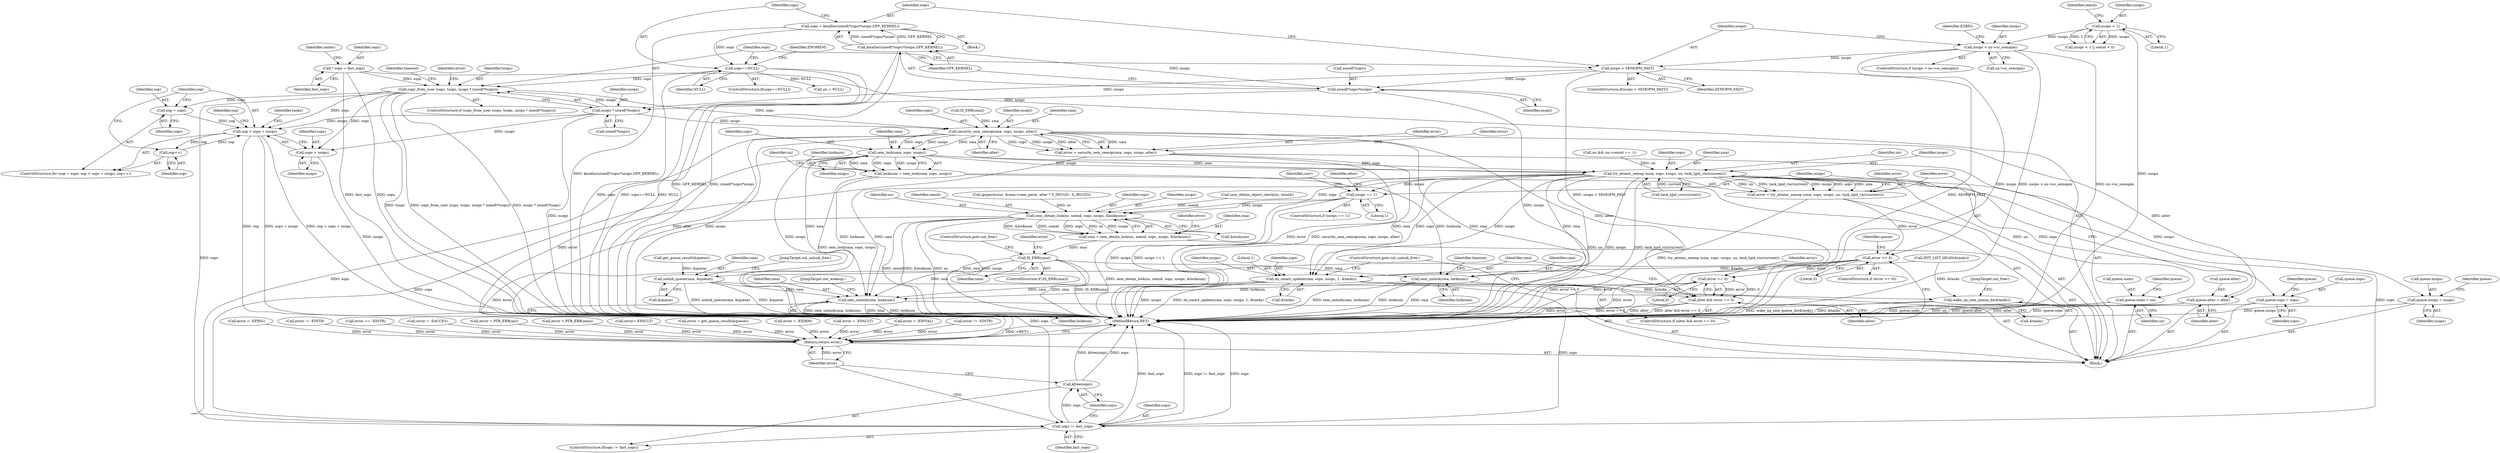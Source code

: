 digraph "0_linux_6062a8dc0517bce23e3c2f7d2fea5e22411269a3_0@API" {
"1000199" [label="(Call,copy_from_user (sops, tsops, nsops * sizeof(*tsops)))"];
"1000128" [label="(Call,* sops = fast_sops)"];
"1000192" [label="(Call,sops==NULL)"];
"1000182" [label="(Call,sops = kmalloc(sizeof(*sops)*nsops,GFP_KERNEL))"];
"1000184" [label="(Call,kmalloc(sizeof(*sops)*nsops,GFP_KERNEL))"];
"1000185" [label="(Call,sizeof(*sops)*nsops)"];
"1000178" [label="(Call,nsops > SEMOPM_FAST)"];
"1000169" [label="(Call,nsops > ns->sc_semopm)"];
"1000159" [label="(Call,nsops < 1)"];
"1000202" [label="(Call,nsops * sizeof(*tsops))"];
"1000264" [label="(Call,sop = sops)"];
"1000267" [label="(Call,sop < sops + nsops)"];
"1000272" [label="(Call,sop++)"];
"1000269" [label="(Call,sops + nsops)"];
"1000378" [label="(Call,security_sem_semop(sma, sops, nsops, alter))"];
"1000376" [label="(Call,error = security_sem_semop(sma, sops, nsops, alter))"];
"1000632" [label="(Return,return error;)"];
"1000394" [label="(Call,sem_lock(sma, sops, nsops))"];
"1000392" [label="(Call,locknum = sem_lock(sma, sops, nsops))"];
"1000543" [label="(Call,sem_unlock(sma, locknum))"];
"1000618" [label="(Call,sem_unlock(sma, locknum))"];
"1000410" [label="(Call,try_atomic_semop (sma, sops, nsops, un, task_tgid_vnr(current)))"];
"1000408" [label="(Call,error = try_atomic_semop (sma, sops, nsops, un, task_tgid_vnr(current)))"];
"1000418" [label="(Call,error <= 0)"];
"1000425" [label="(Call,error == 0)"];
"1000423" [label="(Call,alter && error == 0)"];
"1000428" [label="(Call,do_smart_update(sma, sops, nsops, 1, &tasks))"];
"1000622" [label="(Call,wake_up_sem_queue_do(&tasks))"];
"1000627" [label="(Call,sops != fast_sops)"];
"1000630" [label="(Call,kfree(sops))"];
"1000436" [label="(Call,queue.sops = sops)"];
"1000441" [label="(Call,queue.nsops = nsops)"];
"1000446" [label="(Call,queue.undo = un)"];
"1000463" [label="(Call,nsops == 1)"];
"1000569" [label="(Call,sem_obtain_lock(ns, semid, sops, nsops, &locknum))"];
"1000567" [label="(Call,sma = sem_obtain_lock(ns, semid, sops, nsops, &locknum))"];
"1000582" [label="(Call,IS_ERR(sma))"];
"1000613" [label="(Call,unlink_queue(sma, &queue))"];
"1000457" [label="(Call,queue.alter = alter)"];
"1000204" [label="(Call,sizeof(*tsops))"];
"1000576" [label="(Call,error = get_queue_result(&queue))"];
"1000465" [label="(Literal,1)"];
"1000400" [label="(Identifier,un)"];
"1000177" [label="(ControlStructure,if(nsops > SEMOPM_FAST))"];
"1000629" [label="(Identifier,fast_sops)"];
"1000438" [label="(Identifier,queue)"];
"1000388" [label="(Call,error = -EIDRM)"];
"1000226" [label="(Call,error = -EFAULT)"];
"1000443" [label="(Identifier,queue)"];
"1000544" [label="(Identifier,sma)"];
"1000420" [label="(Literal,0)"];
"1000573" [label="(Identifier,nsops)"];
"1000463" [label="(Call,nsops == 1)"];
"1000203" [label="(Identifier,nsops)"];
"1000623" [label="(Call,&tasks)"];
"1000264" [label="(Call,sop = sops)"];
"1000458" [label="(Call,queue.alter)"];
"1000399" [label="(Call,un && un->semid == -1)"];
"1000567" [label="(Call,sma = sem_obtain_lock(ns, semid, sops, nsops, &locknum))"];
"1000630" [label="(Call,kfree(sops))"];
"1000250" [label="(Call,error = -EINVAL)"];
"1000129" [label="(Identifier,sops)"];
"1000272" [label="(Call,sop++)"];
"1000417" [label="(ControlStructure,if (error <= 0))"];
"1000442" [label="(Call,queue.nsops)"];
"1000547" [label="(Identifier,timeout)"];
"1000183" [label="(Identifier,sops)"];
"1000615" [label="(Call,&queue)"];
"1000201" [label="(Identifier,tsops)"];
"1000428" [label="(Call,do_smart_update(sma, sops, nsops, 1, &tasks))"];
"1000135" [label="(Identifier,undos)"];
"1000432" [label="(Literal,1)"];
"1000332" [label="(Call,sem_obtain_object_check(ns, semid))"];
"1000180" [label="(Identifier,SEMOPM_FAST)"];
"1000450" [label="(Identifier,un)"];
"1000268" [label="(Identifier,sop)"];
"1000426" [label="(Identifier,error)"];
"1000179" [label="(Identifier,nsops)"];
"1000181" [label="(Block,)"];
"1000270" [label="(Identifier,sops)"];
"1000628" [label="(Identifier,sops)"];
"1000185" [label="(Call,sizeof(*sops)*nsops)"];
"1000199" [label="(Call,copy_from_user (sops, tsops, nsops * sizeof(*tsops)))"];
"1000423" [label="(Call,alter && error == 0)"];
"1000209" [label="(Identifier,error)"];
"1000560" [label="(Call,error != -EINTR)"];
"1000570" [label="(Identifier,ns)"];
"1000194" [label="(Identifier,NULL)"];
"1000336" [label="(Call,IS_ERR(sma))"];
"1000265" [label="(Identifier,sop)"];
"1000168" [label="(ControlStructure,if (nsops > ns->sc_semopm))"];
"1000568" [label="(Identifier,sma)"];
"1000424" [label="(Identifier,alter)"];
"1000632" [label="(Return,return error;)"];
"1000625" [label="(JumpTarget,out_free:)"];
"1000381" [label="(Identifier,nsops)"];
"1000433" [label="(Call,&tasks)"];
"1000119" [label="(Block,)"];
"1000429" [label="(Identifier,sma)"];
"1000159" [label="(Call,nsops < 1)"];
"1000198" [label="(ControlStructure,if (copy_from_user (sops, tsops, nsops * sizeof(*tsops))))"];
"1000191" [label="(ControlStructure,if(sops==NULL))"];
"1000418" [label="(Call,error <= 0)"];
"1000392" [label="(Call,locknum = sem_lock(sma, sops, nsops))"];
"1000415" [label="(Call,task_tgid_vnr(current))"];
"1000419" [label="(Identifier,error)"];
"1000410" [label="(Call,try_atomic_semop (sma, sops, nsops, un, task_tgid_vnr(current)))"];
"1000588" [label="(Identifier,error)"];
"1000345" [label="(Call,error = -EFBIG)"];
"1000571" [label="(Identifier,semid)"];
"1000577" [label="(Identifier,error)"];
"1000189" [label="(Identifier,nsops)"];
"1000376" [label="(Call,error = security_sem_semop(sma, sops, nsops, alter))"];
"1000382" [label="(Identifier,alter)"];
"1000384" [label="(Identifier,error)"];
"1000306" [label="(Identifier,tasks)"];
"1000326" [label="(Call,un = NULL)"];
"1000446" [label="(Call,queue.undo = un)"];
"1000437" [label="(Call,queue.sops)"];
"1000412" [label="(Identifier,sops)"];
"1000543" [label="(Call,sem_unlock(sma, locknum))"];
"1000396" [label="(Identifier,sops)"];
"1000448" [label="(Identifier,queue)"];
"1000427" [label="(Literal,0)"];
"1000393" [label="(Identifier,locknum)"];
"1000634" [label="(MethodReturn,RET)"];
"1000582" [label="(Call,IS_ERR(sma))"];
"1000379" [label="(Identifier,sma)"];
"1000169" [label="(Call,nsops > ns->sc_semopm)"];
"1000263" [label="(ControlStructure,for (sop = sops; sop < sops + nsops; sop++))"];
"1000190" [label="(Identifier,GFP_KERNEL)"];
"1000161" [label="(Literal,1)"];
"1000267" [label="(Call,sop < sops + nsops)"];
"1000613" [label="(Call,unlink_queue(sma, &queue))"];
"1000409" [label="(Identifier,error)"];
"1000440" [label="(Identifier,sops)"];
"1000461" [label="(Identifier,alter)"];
"1000585" [label="(ControlStructure,goto out_free;)"];
"1000626" [label="(ControlStructure,if(sops != fast_sops))"];
"1000200" [label="(Identifier,sops)"];
"1000627" [label="(Call,sops != fast_sops)"];
"1000184" [label="(Call,kmalloc(sizeof(*sops)*nsops,GFP_KERNEL))"];
"1000186" [label="(Call,sizeof(*sops))"];
"1000411" [label="(Identifier,sma)"];
"1000435" [label="(ControlStructure,goto out_unlock_free;)"];
"1000583" [label="(Identifier,sma)"];
"1000380" [label="(Identifier,sops)"];
"1000569" [label="(Call,sem_obtain_lock(ns, semid, sops, nsops, &locknum))"];
"1000447" [label="(Call,queue.undo)"];
"1000377" [label="(Identifier,error)"];
"1000269" [label="(Call,sops + nsops)"];
"1000266" [label="(Identifier,sops)"];
"1000441" [label="(Call,queue.nsops = nsops)"];
"1000197" [label="(Identifier,ENOMEM)"];
"1000620" [label="(Identifier,locknum)"];
"1000587" [label="(Call,error != -EINTR)"];
"1000363" [label="(Call,ipcperms(ns, &sma->sem_perm, alter ? S_IWUGO : S_IRUGO))"];
"1000176" [label="(Identifier,E2BIG)"];
"1000431" [label="(Identifier,nsops)"];
"1000614" [label="(Identifier,sma)"];
"1000170" [label="(Identifier,nsops)"];
"1000619" [label="(Identifier,sma)"];
"1000158" [label="(Call,nsops < 1 || semid < 0)"];
"1000502" [label="(Identifier,alter)"];
"1000271" [label="(Identifier,nsops)"];
"1000163" [label="(Identifier,semid)"];
"1000445" [label="(Identifier,nsops)"];
"1000545" [label="(Identifier,locknum)"];
"1000304" [label="(Call,INIT_LIST_HEAD(&tasks))"];
"1000633" [label="(Identifier,error)"];
"1000574" [label="(Call,&locknum)"];
"1000617" [label="(JumpTarget,out_unlock_free:)"];
"1000572" [label="(Identifier,sops)"];
"1000394" [label="(Call,sem_lock(sma, sops, nsops))"];
"1000193" [label="(Identifier,sops)"];
"1000414" [label="(Identifier,un)"];
"1000605" [label="(Call,error == -EINTR)"];
"1000464" [label="(Identifier,nsops)"];
"1000192" [label="(Call,sops==NULL)"];
"1000378" [label="(Call,security_sem_semop(sma, sops, nsops, alter))"];
"1000128" [label="(Call,* sops = fast_sops)"];
"1000436" [label="(Call,queue.sops = sops)"];
"1000469" [label="(Identifier,curr)"];
"1000581" [label="(ControlStructure,if (IS_ERR(sma)))"];
"1000182" [label="(Call,sops = kmalloc(sizeof(*sops)*nsops,GFP_KERNEL))"];
"1000578" [label="(Call,get_queue_result(&queue))"];
"1000622" [label="(Call,wake_up_sem_queue_do(&tasks))"];
"1000453" [label="(Identifier,queue)"];
"1000171" [label="(Call,ns->sc_semopm)"];
"1000408" [label="(Call,error = try_atomic_semop (sma, sops, nsops, un, task_tgid_vnr(current)))"];
"1000214" [label="(Identifier,timeout)"];
"1000395" [label="(Identifier,sma)"];
"1000618" [label="(Call,sem_unlock(sma, locknum))"];
"1000178" [label="(Call,nsops > SEMOPM_FAST)"];
"1000130" [label="(Identifier,fast_sops)"];
"1000457" [label="(Call,queue.alter = alter)"];
"1000397" [label="(Identifier,nsops)"];
"1000621" [label="(JumpTarget,out_wakeup:)"];
"1000413" [label="(Identifier,nsops)"];
"1000273" [label="(Identifier,sop)"];
"1000358" [label="(Call,error = -EACCES)"];
"1000425" [label="(Call,error == 0)"];
"1000319" [label="(Call,error = PTR_ERR(un))"];
"1000340" [label="(Call,error = PTR_ERR(sma))"];
"1000430" [label="(Identifier,sops)"];
"1000631" [label="(Identifier,sops)"];
"1000422" [label="(ControlStructure,if (alter && error == 0))"];
"1000208" [label="(Call,error=-EFAULT)"];
"1000278" [label="(Identifier,sop)"];
"1000160" [label="(Identifier,nsops)"];
"1000462" [label="(ControlStructure,if (nsops == 1))"];
"1000202" [label="(Call,nsops * sizeof(*tsops))"];
"1000199" -> "1000198"  [label="AST: "];
"1000199" -> "1000202"  [label="CFG: "];
"1000200" -> "1000199"  [label="AST: "];
"1000201" -> "1000199"  [label="AST: "];
"1000202" -> "1000199"  [label="AST: "];
"1000209" -> "1000199"  [label="CFG: "];
"1000214" -> "1000199"  [label="CFG: "];
"1000199" -> "1000634"  [label="DDG: tsops"];
"1000199" -> "1000634"  [label="DDG: copy_from_user (sops, tsops, nsops * sizeof(*tsops))"];
"1000199" -> "1000634"  [label="DDG: nsops * sizeof(*tsops)"];
"1000128" -> "1000199"  [label="DDG: sops"];
"1000192" -> "1000199"  [label="DDG: sops"];
"1000202" -> "1000199"  [label="DDG: nsops"];
"1000199" -> "1000264"  [label="DDG: sops"];
"1000199" -> "1000267"  [label="DDG: sops"];
"1000199" -> "1000269"  [label="DDG: sops"];
"1000199" -> "1000378"  [label="DDG: sops"];
"1000199" -> "1000627"  [label="DDG: sops"];
"1000128" -> "1000119"  [label="AST: "];
"1000128" -> "1000130"  [label="CFG: "];
"1000129" -> "1000128"  [label="AST: "];
"1000130" -> "1000128"  [label="AST: "];
"1000135" -> "1000128"  [label="CFG: "];
"1000128" -> "1000634"  [label="DDG: fast_sops"];
"1000128" -> "1000634"  [label="DDG: sops"];
"1000192" -> "1000191"  [label="AST: "];
"1000192" -> "1000194"  [label="CFG: "];
"1000193" -> "1000192"  [label="AST: "];
"1000194" -> "1000192"  [label="AST: "];
"1000197" -> "1000192"  [label="CFG: "];
"1000200" -> "1000192"  [label="CFG: "];
"1000192" -> "1000634"  [label="DDG: NULL"];
"1000192" -> "1000634"  [label="DDG: sops"];
"1000192" -> "1000634"  [label="DDG: sops==NULL"];
"1000182" -> "1000192"  [label="DDG: sops"];
"1000192" -> "1000326"  [label="DDG: NULL"];
"1000182" -> "1000181"  [label="AST: "];
"1000182" -> "1000184"  [label="CFG: "];
"1000183" -> "1000182"  [label="AST: "];
"1000184" -> "1000182"  [label="AST: "];
"1000193" -> "1000182"  [label="CFG: "];
"1000182" -> "1000634"  [label="DDG: kmalloc(sizeof(*sops)*nsops,GFP_KERNEL)"];
"1000184" -> "1000182"  [label="DDG: sizeof(*sops)*nsops"];
"1000184" -> "1000182"  [label="DDG: GFP_KERNEL"];
"1000184" -> "1000190"  [label="CFG: "];
"1000185" -> "1000184"  [label="AST: "];
"1000190" -> "1000184"  [label="AST: "];
"1000184" -> "1000634"  [label="DDG: sizeof(*sops)*nsops"];
"1000184" -> "1000634"  [label="DDG: GFP_KERNEL"];
"1000185" -> "1000184"  [label="DDG: nsops"];
"1000185" -> "1000189"  [label="CFG: "];
"1000186" -> "1000185"  [label="AST: "];
"1000189" -> "1000185"  [label="AST: "];
"1000190" -> "1000185"  [label="CFG: "];
"1000185" -> "1000634"  [label="DDG: nsops"];
"1000178" -> "1000185"  [label="DDG: nsops"];
"1000185" -> "1000202"  [label="DDG: nsops"];
"1000178" -> "1000177"  [label="AST: "];
"1000178" -> "1000180"  [label="CFG: "];
"1000179" -> "1000178"  [label="AST: "];
"1000180" -> "1000178"  [label="AST: "];
"1000183" -> "1000178"  [label="CFG: "];
"1000200" -> "1000178"  [label="CFG: "];
"1000178" -> "1000634"  [label="DDG: nsops > SEMOPM_FAST"];
"1000178" -> "1000634"  [label="DDG: SEMOPM_FAST"];
"1000169" -> "1000178"  [label="DDG: nsops"];
"1000178" -> "1000202"  [label="DDG: nsops"];
"1000169" -> "1000168"  [label="AST: "];
"1000169" -> "1000171"  [label="CFG: "];
"1000170" -> "1000169"  [label="AST: "];
"1000171" -> "1000169"  [label="AST: "];
"1000176" -> "1000169"  [label="CFG: "];
"1000179" -> "1000169"  [label="CFG: "];
"1000169" -> "1000634"  [label="DDG: nsops > ns->sc_semopm"];
"1000169" -> "1000634"  [label="DDG: ns->sc_semopm"];
"1000169" -> "1000634"  [label="DDG: nsops"];
"1000159" -> "1000169"  [label="DDG: nsops"];
"1000159" -> "1000158"  [label="AST: "];
"1000159" -> "1000161"  [label="CFG: "];
"1000160" -> "1000159"  [label="AST: "];
"1000161" -> "1000159"  [label="AST: "];
"1000163" -> "1000159"  [label="CFG: "];
"1000158" -> "1000159"  [label="CFG: "];
"1000159" -> "1000634"  [label="DDG: nsops"];
"1000159" -> "1000158"  [label="DDG: nsops"];
"1000159" -> "1000158"  [label="DDG: 1"];
"1000202" -> "1000204"  [label="CFG: "];
"1000203" -> "1000202"  [label="AST: "];
"1000204" -> "1000202"  [label="AST: "];
"1000202" -> "1000634"  [label="DDG: nsops"];
"1000202" -> "1000267"  [label="DDG: nsops"];
"1000202" -> "1000269"  [label="DDG: nsops"];
"1000202" -> "1000378"  [label="DDG: nsops"];
"1000264" -> "1000263"  [label="AST: "];
"1000264" -> "1000266"  [label="CFG: "];
"1000265" -> "1000264"  [label="AST: "];
"1000266" -> "1000264"  [label="AST: "];
"1000268" -> "1000264"  [label="CFG: "];
"1000264" -> "1000267"  [label="DDG: sop"];
"1000267" -> "1000263"  [label="AST: "];
"1000267" -> "1000269"  [label="CFG: "];
"1000268" -> "1000267"  [label="AST: "];
"1000269" -> "1000267"  [label="AST: "];
"1000278" -> "1000267"  [label="CFG: "];
"1000306" -> "1000267"  [label="CFG: "];
"1000267" -> "1000634"  [label="DDG: sops + nsops"];
"1000267" -> "1000634"  [label="DDG: sop < sops + nsops"];
"1000267" -> "1000634"  [label="DDG: sop"];
"1000272" -> "1000267"  [label="DDG: sop"];
"1000267" -> "1000272"  [label="DDG: sop"];
"1000272" -> "1000263"  [label="AST: "];
"1000272" -> "1000273"  [label="CFG: "];
"1000273" -> "1000272"  [label="AST: "];
"1000268" -> "1000272"  [label="CFG: "];
"1000269" -> "1000271"  [label="CFG: "];
"1000270" -> "1000269"  [label="AST: "];
"1000271" -> "1000269"  [label="AST: "];
"1000269" -> "1000634"  [label="DDG: nsops"];
"1000378" -> "1000376"  [label="AST: "];
"1000378" -> "1000382"  [label="CFG: "];
"1000379" -> "1000378"  [label="AST: "];
"1000380" -> "1000378"  [label="AST: "];
"1000381" -> "1000378"  [label="AST: "];
"1000382" -> "1000378"  [label="AST: "];
"1000376" -> "1000378"  [label="CFG: "];
"1000378" -> "1000634"  [label="DDG: sma"];
"1000378" -> "1000634"  [label="DDG: alter"];
"1000378" -> "1000634"  [label="DDG: nsops"];
"1000378" -> "1000376"  [label="DDG: sma"];
"1000378" -> "1000376"  [label="DDG: sops"];
"1000378" -> "1000376"  [label="DDG: nsops"];
"1000378" -> "1000376"  [label="DDG: alter"];
"1000336" -> "1000378"  [label="DDG: sma"];
"1000378" -> "1000394"  [label="DDG: sma"];
"1000378" -> "1000394"  [label="DDG: sops"];
"1000378" -> "1000394"  [label="DDG: nsops"];
"1000378" -> "1000423"  [label="DDG: alter"];
"1000378" -> "1000457"  [label="DDG: alter"];
"1000378" -> "1000627"  [label="DDG: sops"];
"1000376" -> "1000119"  [label="AST: "];
"1000377" -> "1000376"  [label="AST: "];
"1000384" -> "1000376"  [label="CFG: "];
"1000376" -> "1000634"  [label="DDG: error"];
"1000376" -> "1000634"  [label="DDG: security_sem_semop(sma, sops, nsops, alter)"];
"1000376" -> "1000632"  [label="DDG: error"];
"1000632" -> "1000119"  [label="AST: "];
"1000632" -> "1000633"  [label="CFG: "];
"1000633" -> "1000632"  [label="AST: "];
"1000634" -> "1000632"  [label="CFG: "];
"1000632" -> "1000634"  [label="DDG: <RET>"];
"1000633" -> "1000632"  [label="DDG: error"];
"1000208" -> "1000632"  [label="DDG: error"];
"1000388" -> "1000632"  [label="DDG: error"];
"1000576" -> "1000632"  [label="DDG: error"];
"1000587" -> "1000632"  [label="DDG: error"];
"1000425" -> "1000632"  [label="DDG: error"];
"1000345" -> "1000632"  [label="DDG: error"];
"1000340" -> "1000632"  [label="DDG: error"];
"1000560" -> "1000632"  [label="DDG: error"];
"1000358" -> "1000632"  [label="DDG: error"];
"1000250" -> "1000632"  [label="DDG: error"];
"1000226" -> "1000632"  [label="DDG: error"];
"1000319" -> "1000632"  [label="DDG: error"];
"1000605" -> "1000632"  [label="DDG: error"];
"1000418" -> "1000632"  [label="DDG: error"];
"1000394" -> "1000392"  [label="AST: "];
"1000394" -> "1000397"  [label="CFG: "];
"1000395" -> "1000394"  [label="AST: "];
"1000396" -> "1000394"  [label="AST: "];
"1000397" -> "1000394"  [label="AST: "];
"1000392" -> "1000394"  [label="CFG: "];
"1000394" -> "1000634"  [label="DDG: nsops"];
"1000394" -> "1000392"  [label="DDG: sma"];
"1000394" -> "1000392"  [label="DDG: sops"];
"1000394" -> "1000392"  [label="DDG: nsops"];
"1000394" -> "1000410"  [label="DDG: sma"];
"1000394" -> "1000410"  [label="DDG: sops"];
"1000394" -> "1000410"  [label="DDG: nsops"];
"1000394" -> "1000618"  [label="DDG: sma"];
"1000394" -> "1000627"  [label="DDG: sops"];
"1000392" -> "1000119"  [label="AST: "];
"1000393" -> "1000392"  [label="AST: "];
"1000400" -> "1000392"  [label="CFG: "];
"1000392" -> "1000634"  [label="DDG: sem_lock(sma, sops, nsops)"];
"1000392" -> "1000543"  [label="DDG: locknum"];
"1000392" -> "1000618"  [label="DDG: locknum"];
"1000543" -> "1000119"  [label="AST: "];
"1000543" -> "1000545"  [label="CFG: "];
"1000544" -> "1000543"  [label="AST: "];
"1000545" -> "1000543"  [label="AST: "];
"1000547" -> "1000543"  [label="CFG: "];
"1000543" -> "1000634"  [label="DDG: sem_unlock(sma, locknum)"];
"1000543" -> "1000634"  [label="DDG: locknum"];
"1000543" -> "1000634"  [label="DDG: sma"];
"1000410" -> "1000543"  [label="DDG: sma"];
"1000582" -> "1000543"  [label="DDG: sma"];
"1000543" -> "1000618"  [label="DDG: locknum"];
"1000618" -> "1000119"  [label="AST: "];
"1000618" -> "1000620"  [label="CFG: "];
"1000619" -> "1000618"  [label="AST: "];
"1000620" -> "1000618"  [label="AST: "];
"1000621" -> "1000618"  [label="CFG: "];
"1000618" -> "1000634"  [label="DDG: sem_unlock(sma, locknum)"];
"1000618" -> "1000634"  [label="DDG: sma"];
"1000618" -> "1000634"  [label="DDG: locknum"];
"1000613" -> "1000618"  [label="DDG: sma"];
"1000410" -> "1000618"  [label="DDG: sma"];
"1000582" -> "1000618"  [label="DDG: sma"];
"1000428" -> "1000618"  [label="DDG: sma"];
"1000410" -> "1000408"  [label="AST: "];
"1000410" -> "1000415"  [label="CFG: "];
"1000411" -> "1000410"  [label="AST: "];
"1000412" -> "1000410"  [label="AST: "];
"1000413" -> "1000410"  [label="AST: "];
"1000414" -> "1000410"  [label="AST: "];
"1000415" -> "1000410"  [label="AST: "];
"1000408" -> "1000410"  [label="CFG: "];
"1000410" -> "1000634"  [label="DDG: un"];
"1000410" -> "1000634"  [label="DDG: nsops"];
"1000410" -> "1000634"  [label="DDG: task_tgid_vnr(current)"];
"1000410" -> "1000408"  [label="DDG: un"];
"1000410" -> "1000408"  [label="DDG: task_tgid_vnr(current)"];
"1000410" -> "1000408"  [label="DDG: nsops"];
"1000410" -> "1000408"  [label="DDG: sops"];
"1000410" -> "1000408"  [label="DDG: sma"];
"1000399" -> "1000410"  [label="DDG: un"];
"1000415" -> "1000410"  [label="DDG: current"];
"1000410" -> "1000428"  [label="DDG: sma"];
"1000410" -> "1000428"  [label="DDG: sops"];
"1000410" -> "1000428"  [label="DDG: nsops"];
"1000410" -> "1000436"  [label="DDG: sops"];
"1000410" -> "1000441"  [label="DDG: nsops"];
"1000410" -> "1000446"  [label="DDG: un"];
"1000410" -> "1000463"  [label="DDG: nsops"];
"1000410" -> "1000569"  [label="DDG: sops"];
"1000410" -> "1000627"  [label="DDG: sops"];
"1000408" -> "1000119"  [label="AST: "];
"1000409" -> "1000408"  [label="AST: "];
"1000419" -> "1000408"  [label="CFG: "];
"1000408" -> "1000634"  [label="DDG: try_atomic_semop (sma, sops, nsops, un, task_tgid_vnr(current))"];
"1000408" -> "1000418"  [label="DDG: error"];
"1000418" -> "1000417"  [label="AST: "];
"1000418" -> "1000420"  [label="CFG: "];
"1000419" -> "1000418"  [label="AST: "];
"1000420" -> "1000418"  [label="AST: "];
"1000424" -> "1000418"  [label="CFG: "];
"1000438" -> "1000418"  [label="CFG: "];
"1000418" -> "1000634"  [label="DDG: error <= 0"];
"1000418" -> "1000634"  [label="DDG: error"];
"1000418" -> "1000425"  [label="DDG: error"];
"1000425" -> "1000423"  [label="AST: "];
"1000425" -> "1000427"  [label="CFG: "];
"1000426" -> "1000425"  [label="AST: "];
"1000427" -> "1000425"  [label="AST: "];
"1000423" -> "1000425"  [label="CFG: "];
"1000425" -> "1000634"  [label="DDG: error"];
"1000425" -> "1000423"  [label="DDG: error"];
"1000425" -> "1000423"  [label="DDG: 0"];
"1000423" -> "1000422"  [label="AST: "];
"1000423" -> "1000424"  [label="CFG: "];
"1000424" -> "1000423"  [label="AST: "];
"1000429" -> "1000423"  [label="CFG: "];
"1000435" -> "1000423"  [label="CFG: "];
"1000423" -> "1000634"  [label="DDG: alter && error == 0"];
"1000423" -> "1000634"  [label="DDG: error == 0"];
"1000423" -> "1000634"  [label="DDG: alter"];
"1000428" -> "1000422"  [label="AST: "];
"1000428" -> "1000433"  [label="CFG: "];
"1000429" -> "1000428"  [label="AST: "];
"1000430" -> "1000428"  [label="AST: "];
"1000431" -> "1000428"  [label="AST: "];
"1000432" -> "1000428"  [label="AST: "];
"1000433" -> "1000428"  [label="AST: "];
"1000435" -> "1000428"  [label="CFG: "];
"1000428" -> "1000634"  [label="DDG: do_smart_update(sma, sops, nsops, 1, &tasks)"];
"1000428" -> "1000634"  [label="DDG: nsops"];
"1000304" -> "1000428"  [label="DDG: &tasks"];
"1000428" -> "1000622"  [label="DDG: &tasks"];
"1000428" -> "1000627"  [label="DDG: sops"];
"1000622" -> "1000119"  [label="AST: "];
"1000622" -> "1000623"  [label="CFG: "];
"1000623" -> "1000622"  [label="AST: "];
"1000625" -> "1000622"  [label="CFG: "];
"1000622" -> "1000634"  [label="DDG: wake_up_sem_queue_do(&tasks)"];
"1000622" -> "1000634"  [label="DDG: &tasks"];
"1000304" -> "1000622"  [label="DDG: &tasks"];
"1000627" -> "1000626"  [label="AST: "];
"1000627" -> "1000629"  [label="CFG: "];
"1000628" -> "1000627"  [label="AST: "];
"1000629" -> "1000627"  [label="AST: "];
"1000631" -> "1000627"  [label="CFG: "];
"1000633" -> "1000627"  [label="CFG: "];
"1000627" -> "1000634"  [label="DDG: fast_sops"];
"1000627" -> "1000634"  [label="DDG: sops != fast_sops"];
"1000627" -> "1000634"  [label="DDG: sops"];
"1000569" -> "1000627"  [label="DDG: sops"];
"1000627" -> "1000630"  [label="DDG: sops"];
"1000630" -> "1000626"  [label="AST: "];
"1000630" -> "1000631"  [label="CFG: "];
"1000631" -> "1000630"  [label="AST: "];
"1000633" -> "1000630"  [label="CFG: "];
"1000630" -> "1000634"  [label="DDG: kfree(sops)"];
"1000630" -> "1000634"  [label="DDG: sops"];
"1000436" -> "1000119"  [label="AST: "];
"1000436" -> "1000440"  [label="CFG: "];
"1000437" -> "1000436"  [label="AST: "];
"1000440" -> "1000436"  [label="AST: "];
"1000443" -> "1000436"  [label="CFG: "];
"1000436" -> "1000634"  [label="DDG: queue.sops"];
"1000441" -> "1000119"  [label="AST: "];
"1000441" -> "1000445"  [label="CFG: "];
"1000442" -> "1000441"  [label="AST: "];
"1000445" -> "1000441"  [label="AST: "];
"1000448" -> "1000441"  [label="CFG: "];
"1000441" -> "1000634"  [label="DDG: queue.nsops"];
"1000446" -> "1000119"  [label="AST: "];
"1000446" -> "1000450"  [label="CFG: "];
"1000447" -> "1000446"  [label="AST: "];
"1000450" -> "1000446"  [label="AST: "];
"1000453" -> "1000446"  [label="CFG: "];
"1000446" -> "1000634"  [label="DDG: un"];
"1000446" -> "1000634"  [label="DDG: queue.undo"];
"1000463" -> "1000462"  [label="AST: "];
"1000463" -> "1000465"  [label="CFG: "];
"1000464" -> "1000463"  [label="AST: "];
"1000465" -> "1000463"  [label="AST: "];
"1000469" -> "1000463"  [label="CFG: "];
"1000502" -> "1000463"  [label="CFG: "];
"1000463" -> "1000634"  [label="DDG: nsops == 1"];
"1000463" -> "1000634"  [label="DDG: nsops"];
"1000463" -> "1000569"  [label="DDG: nsops"];
"1000569" -> "1000567"  [label="AST: "];
"1000569" -> "1000574"  [label="CFG: "];
"1000570" -> "1000569"  [label="AST: "];
"1000571" -> "1000569"  [label="AST: "];
"1000572" -> "1000569"  [label="AST: "];
"1000573" -> "1000569"  [label="AST: "];
"1000574" -> "1000569"  [label="AST: "];
"1000567" -> "1000569"  [label="CFG: "];
"1000569" -> "1000634"  [label="DDG: semid"];
"1000569" -> "1000634"  [label="DDG: &locknum"];
"1000569" -> "1000634"  [label="DDG: ns"];
"1000569" -> "1000634"  [label="DDG: nsops"];
"1000569" -> "1000567"  [label="DDG: &locknum"];
"1000569" -> "1000567"  [label="DDG: semid"];
"1000569" -> "1000567"  [label="DDG: sops"];
"1000569" -> "1000567"  [label="DDG: ns"];
"1000569" -> "1000567"  [label="DDG: nsops"];
"1000363" -> "1000569"  [label="DDG: ns"];
"1000332" -> "1000569"  [label="DDG: semid"];
"1000567" -> "1000119"  [label="AST: "];
"1000568" -> "1000567"  [label="AST: "];
"1000577" -> "1000567"  [label="CFG: "];
"1000567" -> "1000634"  [label="DDG: sem_obtain_lock(ns, semid, sops, nsops, &locknum)"];
"1000567" -> "1000582"  [label="DDG: sma"];
"1000582" -> "1000581"  [label="AST: "];
"1000582" -> "1000583"  [label="CFG: "];
"1000583" -> "1000582"  [label="AST: "];
"1000585" -> "1000582"  [label="CFG: "];
"1000588" -> "1000582"  [label="CFG: "];
"1000582" -> "1000634"  [label="DDG: sma"];
"1000582" -> "1000634"  [label="DDG: IS_ERR(sma)"];
"1000582" -> "1000613"  [label="DDG: sma"];
"1000613" -> "1000119"  [label="AST: "];
"1000613" -> "1000615"  [label="CFG: "];
"1000614" -> "1000613"  [label="AST: "];
"1000615" -> "1000613"  [label="AST: "];
"1000617" -> "1000613"  [label="CFG: "];
"1000613" -> "1000634"  [label="DDG: unlink_queue(sma, &queue)"];
"1000613" -> "1000634"  [label="DDG: &queue"];
"1000578" -> "1000613"  [label="DDG: &queue"];
"1000457" -> "1000119"  [label="AST: "];
"1000457" -> "1000461"  [label="CFG: "];
"1000458" -> "1000457"  [label="AST: "];
"1000461" -> "1000457"  [label="AST: "];
"1000464" -> "1000457"  [label="CFG: "];
"1000457" -> "1000634"  [label="DDG: alter"];
"1000457" -> "1000634"  [label="DDG: queue.alter"];
}
